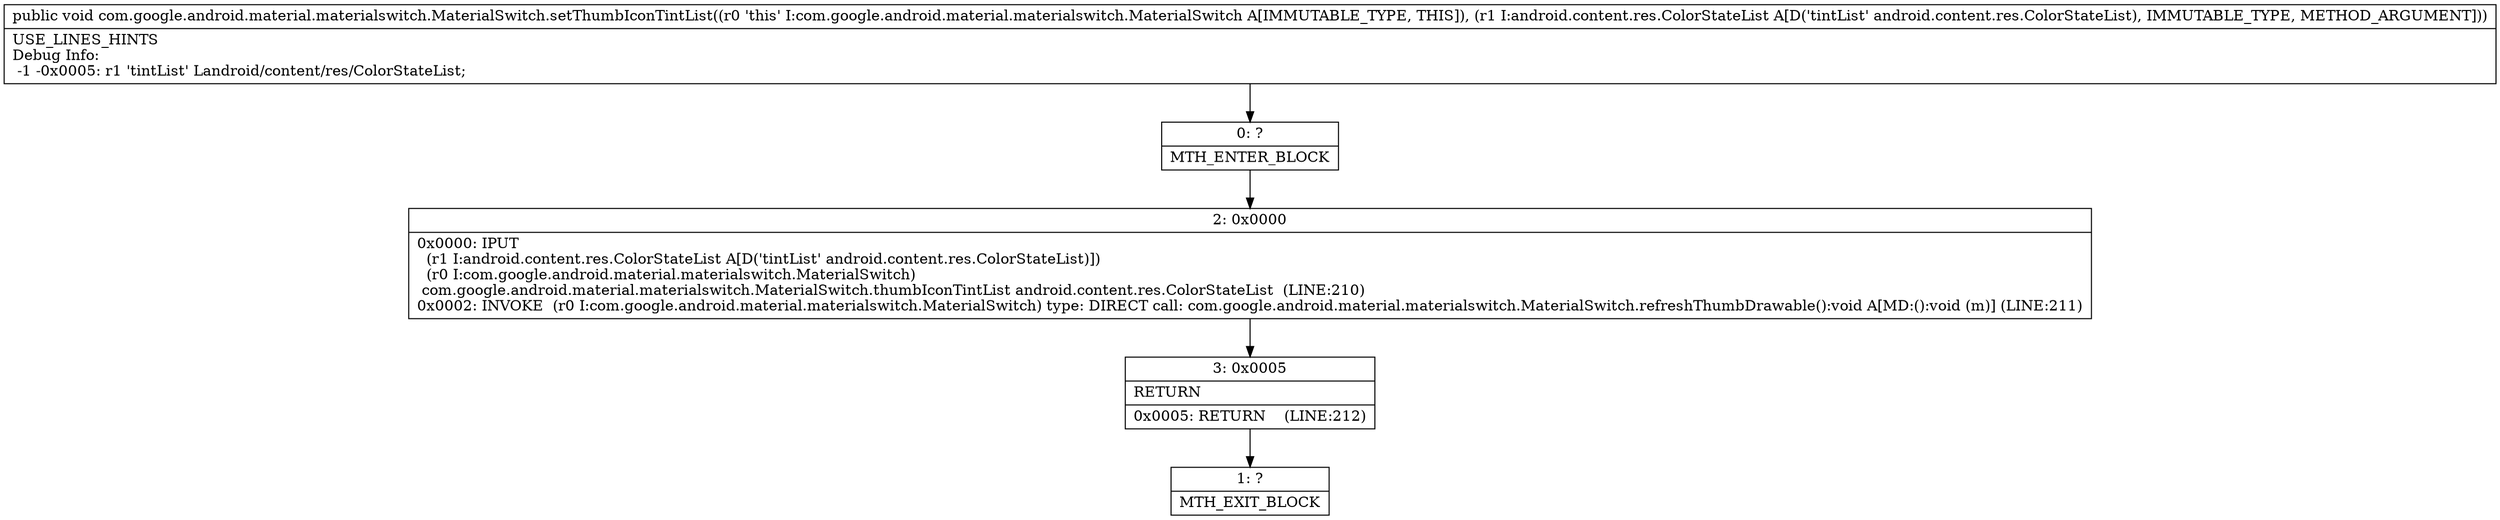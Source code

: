 digraph "CFG forcom.google.android.material.materialswitch.MaterialSwitch.setThumbIconTintList(Landroid\/content\/res\/ColorStateList;)V" {
Node_0 [shape=record,label="{0\:\ ?|MTH_ENTER_BLOCK\l}"];
Node_2 [shape=record,label="{2\:\ 0x0000|0x0000: IPUT  \l  (r1 I:android.content.res.ColorStateList A[D('tintList' android.content.res.ColorStateList)])\l  (r0 I:com.google.android.material.materialswitch.MaterialSwitch)\l com.google.android.material.materialswitch.MaterialSwitch.thumbIconTintList android.content.res.ColorStateList  (LINE:210)\l0x0002: INVOKE  (r0 I:com.google.android.material.materialswitch.MaterialSwitch) type: DIRECT call: com.google.android.material.materialswitch.MaterialSwitch.refreshThumbDrawable():void A[MD:():void (m)] (LINE:211)\l}"];
Node_3 [shape=record,label="{3\:\ 0x0005|RETURN\l|0x0005: RETURN    (LINE:212)\l}"];
Node_1 [shape=record,label="{1\:\ ?|MTH_EXIT_BLOCK\l}"];
MethodNode[shape=record,label="{public void com.google.android.material.materialswitch.MaterialSwitch.setThumbIconTintList((r0 'this' I:com.google.android.material.materialswitch.MaterialSwitch A[IMMUTABLE_TYPE, THIS]), (r1 I:android.content.res.ColorStateList A[D('tintList' android.content.res.ColorStateList), IMMUTABLE_TYPE, METHOD_ARGUMENT]))  | USE_LINES_HINTS\lDebug Info:\l  \-1 \-0x0005: r1 'tintList' Landroid\/content\/res\/ColorStateList;\l}"];
MethodNode -> Node_0;Node_0 -> Node_2;
Node_2 -> Node_3;
Node_3 -> Node_1;
}

